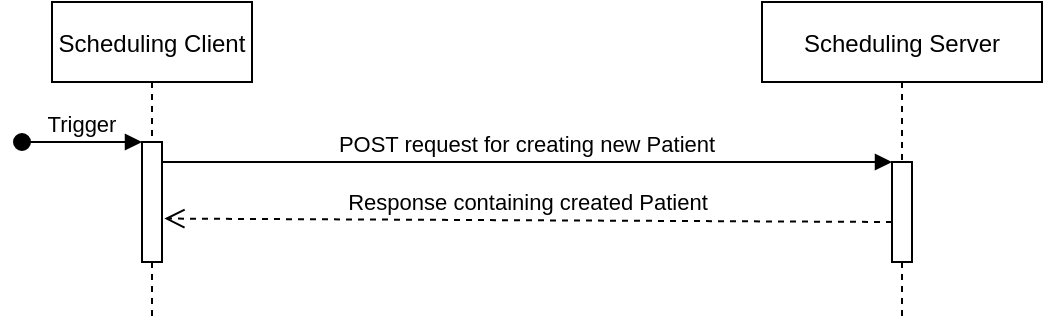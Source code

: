 <mxfile>
    <diagram id="kgpKYQtTHZ0yAKxKKP6v" name="Page-1">
        <mxGraphModel dx="1401" dy="-1623" grid="1" gridSize="10" guides="1" tooltips="1" connect="1" arrows="1" fold="1" page="1" pageScale="1" pageWidth="850" pageHeight="1100" math="0" shadow="0">
            <root>
                <mxCell id="0"/>
                <mxCell id="1" parent="0"/>
                <mxCell id="1Q3aQoQ077KybnQAMOsV-99" value="Scheduling Client" style="shape=umlLifeline;perimeter=lifelinePerimeter;container=1;collapsible=0;recursiveResize=0;rounded=0;shadow=0;strokeWidth=1;" parent="1" vertex="1">
                    <mxGeometry x="45" y="2280" width="100" height="160" as="geometry"/>
                </mxCell>
                <mxCell id="1Q3aQoQ077KybnQAMOsV-100" value="" style="points=[];perimeter=orthogonalPerimeter;rounded=0;shadow=0;strokeWidth=1;" parent="1Q3aQoQ077KybnQAMOsV-99" vertex="1">
                    <mxGeometry x="45" y="70" width="10" height="60" as="geometry"/>
                </mxCell>
                <mxCell id="1Q3aQoQ077KybnQAMOsV-101" value="Trigger" style="verticalAlign=bottom;startArrow=oval;endArrow=block;startSize=8;shadow=0;strokeWidth=1;" parent="1Q3aQoQ077KybnQAMOsV-99" target="1Q3aQoQ077KybnQAMOsV-100" edge="1">
                    <mxGeometry relative="1" as="geometry">
                        <mxPoint x="-15" y="70" as="sourcePoint"/>
                    </mxGeometry>
                </mxCell>
                <mxCell id="1Q3aQoQ077KybnQAMOsV-102" value="Scheduling Server" style="shape=umlLifeline;perimeter=lifelinePerimeter;container=1;collapsible=0;recursiveResize=0;rounded=0;shadow=0;strokeWidth=1;" parent="1" vertex="1">
                    <mxGeometry x="400" y="2280" width="140" height="160" as="geometry"/>
                </mxCell>
                <mxCell id="1Q3aQoQ077KybnQAMOsV-103" value="" style="points=[];perimeter=orthogonalPerimeter;rounded=0;shadow=0;strokeWidth=1;" parent="1Q3aQoQ077KybnQAMOsV-102" vertex="1">
                    <mxGeometry x="65" y="80" width="10" height="50" as="geometry"/>
                </mxCell>
                <mxCell id="1Q3aQoQ077KybnQAMOsV-104" value="Response containing created Patient" style="verticalAlign=bottom;endArrow=open;dashed=1;endSize=8;exitX=0;exitY=0.95;shadow=0;strokeWidth=1;entryX=1.12;entryY=0.638;entryDx=0;entryDy=0;entryPerimeter=0;" parent="1Q3aQoQ077KybnQAMOsV-102" target="1Q3aQoQ077KybnQAMOsV-100" edge="1">
                    <mxGeometry relative="1" as="geometry">
                        <mxPoint x="-265" y="110.0" as="targetPoint"/>
                        <mxPoint x="65" y="110.0" as="sourcePoint"/>
                    </mxGeometry>
                </mxCell>
                <mxCell id="1Q3aQoQ077KybnQAMOsV-105" value="POST request for creating new Patient" style="verticalAlign=bottom;endArrow=block;entryX=0;entryY=0;shadow=0;strokeWidth=1;" parent="1" source="1Q3aQoQ077KybnQAMOsV-100" target="1Q3aQoQ077KybnQAMOsV-103" edge="1">
                    <mxGeometry relative="1" as="geometry">
                        <mxPoint x="200" y="2360" as="sourcePoint"/>
                    </mxGeometry>
                </mxCell>
            </root>
        </mxGraphModel>
    </diagram>
</mxfile>